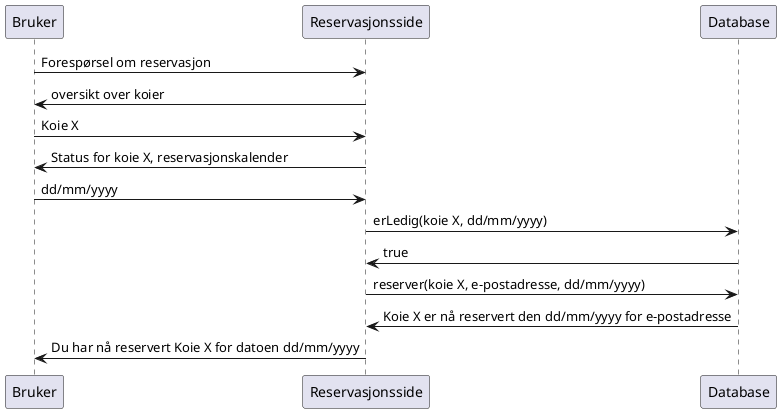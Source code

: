 @startuml

Bruker -> Reservasjonsside: Forespørsel om reservasjon
Reservasjonsside -> Bruker: oversikt over koier
Bruker -> Reservasjonsside: Koie X
Reservasjonsside -> Bruker: Status for koie X, reservasjonskalender
Bruker -> Reservasjonsside: dd/mm/yyyy
Reservasjonsside -> Database: erLedig(koie X, dd/mm/yyyy)
Database -> Reservasjonsside: true
Reservasjonsside -> Database: reserver(koie X, e-postadresse, dd/mm/yyyy)
Database -> Reservasjonsside: Koie X er nå reservert den dd/mm/yyyy for e-postadresse
Reservasjonsside -> Bruker: Du har nå reservert Koie X for datoen dd/mm/yyyy
@enduml


